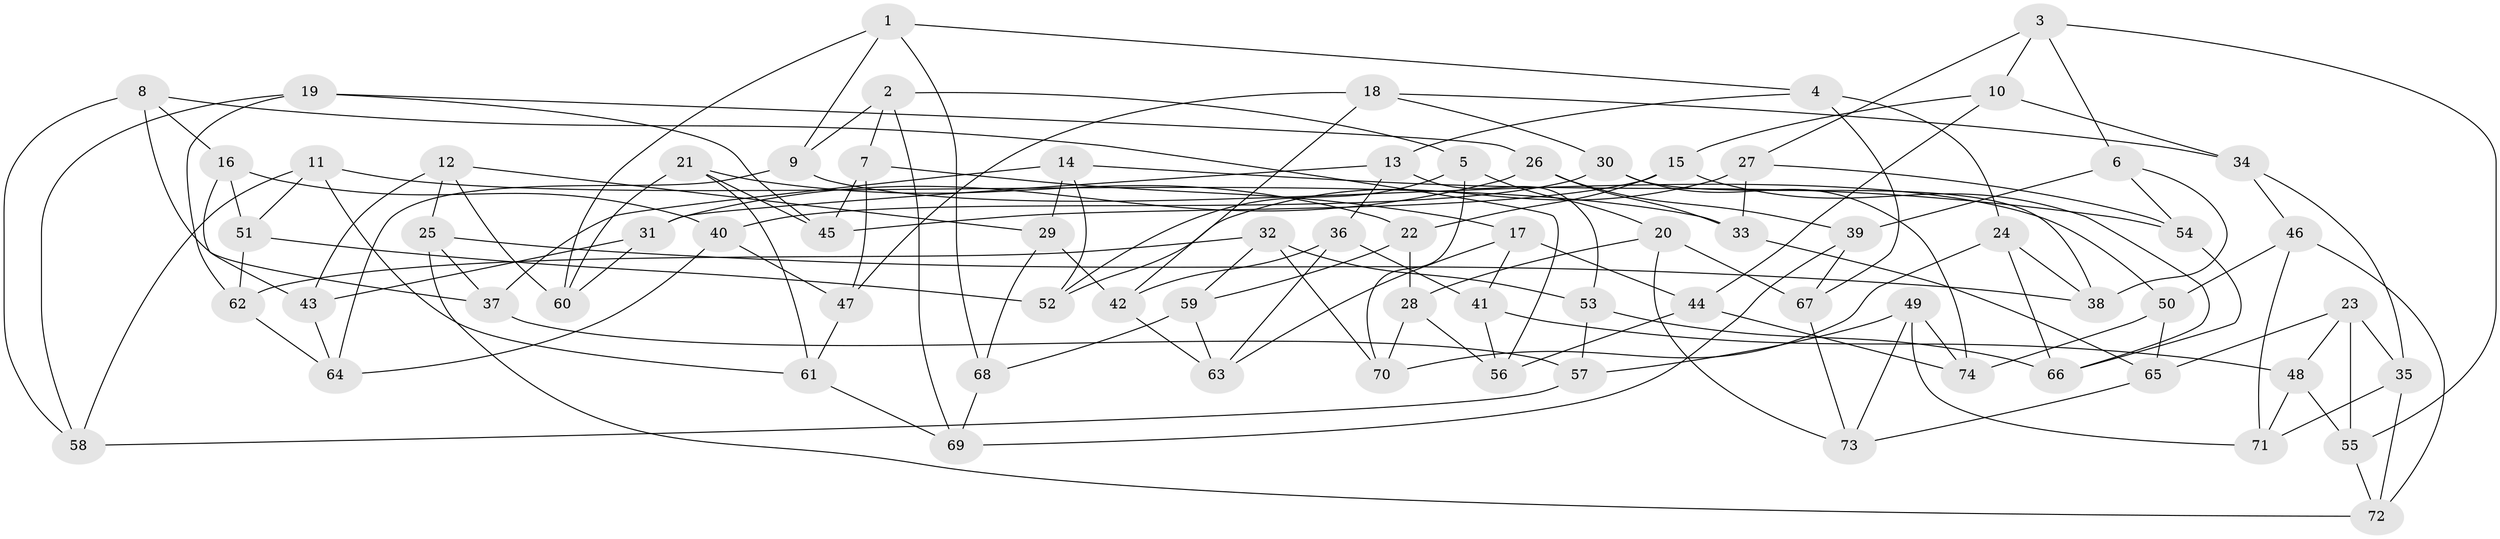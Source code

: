 // Generated by graph-tools (version 1.1) at 2025/16/03/09/25 04:16:33]
// undirected, 74 vertices, 148 edges
graph export_dot {
graph [start="1"]
  node [color=gray90,style=filled];
  1;
  2;
  3;
  4;
  5;
  6;
  7;
  8;
  9;
  10;
  11;
  12;
  13;
  14;
  15;
  16;
  17;
  18;
  19;
  20;
  21;
  22;
  23;
  24;
  25;
  26;
  27;
  28;
  29;
  30;
  31;
  32;
  33;
  34;
  35;
  36;
  37;
  38;
  39;
  40;
  41;
  42;
  43;
  44;
  45;
  46;
  47;
  48;
  49;
  50;
  51;
  52;
  53;
  54;
  55;
  56;
  57;
  58;
  59;
  60;
  61;
  62;
  63;
  64;
  65;
  66;
  67;
  68;
  69;
  70;
  71;
  72;
  73;
  74;
  1 -- 9;
  1 -- 60;
  1 -- 68;
  1 -- 4;
  2 -- 7;
  2 -- 5;
  2 -- 69;
  2 -- 9;
  3 -- 27;
  3 -- 10;
  3 -- 55;
  3 -- 6;
  4 -- 13;
  4 -- 24;
  4 -- 67;
  5 -- 20;
  5 -- 70;
  5 -- 52;
  6 -- 38;
  6 -- 54;
  6 -- 39;
  7 -- 47;
  7 -- 17;
  7 -- 45;
  8 -- 56;
  8 -- 16;
  8 -- 58;
  8 -- 37;
  9 -- 64;
  9 -- 50;
  10 -- 15;
  10 -- 44;
  10 -- 34;
  11 -- 58;
  11 -- 33;
  11 -- 61;
  11 -- 51;
  12 -- 29;
  12 -- 43;
  12 -- 60;
  12 -- 25;
  13 -- 31;
  13 -- 53;
  13 -- 36;
  14 -- 29;
  14 -- 54;
  14 -- 37;
  14 -- 52;
  15 -- 66;
  15 -- 22;
  15 -- 45;
  16 -- 51;
  16 -- 43;
  16 -- 40;
  17 -- 41;
  17 -- 44;
  17 -- 63;
  18 -- 47;
  18 -- 42;
  18 -- 30;
  18 -- 34;
  19 -- 62;
  19 -- 26;
  19 -- 58;
  19 -- 45;
  20 -- 67;
  20 -- 73;
  20 -- 28;
  21 -- 61;
  21 -- 22;
  21 -- 45;
  21 -- 60;
  22 -- 59;
  22 -- 28;
  23 -- 48;
  23 -- 35;
  23 -- 55;
  23 -- 65;
  24 -- 38;
  24 -- 66;
  24 -- 70;
  25 -- 38;
  25 -- 72;
  25 -- 37;
  26 -- 33;
  26 -- 31;
  26 -- 39;
  27 -- 33;
  27 -- 54;
  27 -- 52;
  28 -- 56;
  28 -- 70;
  29 -- 42;
  29 -- 68;
  30 -- 74;
  30 -- 40;
  30 -- 38;
  31 -- 43;
  31 -- 60;
  32 -- 70;
  32 -- 59;
  32 -- 62;
  32 -- 53;
  33 -- 65;
  34 -- 35;
  34 -- 46;
  35 -- 71;
  35 -- 72;
  36 -- 63;
  36 -- 42;
  36 -- 41;
  37 -- 57;
  39 -- 69;
  39 -- 67;
  40 -- 47;
  40 -- 64;
  41 -- 48;
  41 -- 56;
  42 -- 63;
  43 -- 64;
  44 -- 56;
  44 -- 74;
  46 -- 71;
  46 -- 50;
  46 -- 72;
  47 -- 61;
  48 -- 71;
  48 -- 55;
  49 -- 57;
  49 -- 73;
  49 -- 74;
  49 -- 71;
  50 -- 74;
  50 -- 65;
  51 -- 52;
  51 -- 62;
  53 -- 66;
  53 -- 57;
  54 -- 66;
  55 -- 72;
  57 -- 58;
  59 -- 68;
  59 -- 63;
  61 -- 69;
  62 -- 64;
  65 -- 73;
  67 -- 73;
  68 -- 69;
}
